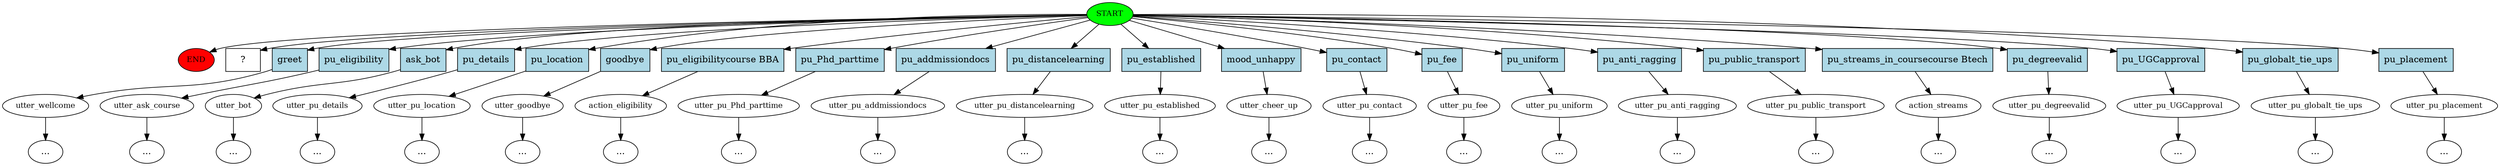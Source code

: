 digraph  {
0 [class="start active", fillcolor=green, fontsize=12, label=START, style=filled];
"-1" [class=end, fillcolor=red, fontsize=12, label=END, style=filled];
1 [class="", fontsize=12, label=utter_wellcome];
3 [class="", fontsize=12, label=utter_ask_course];
"-5" [class=ellipsis, label="..."];
5 [class="", fontsize=12, label=utter_bot];
"-7" [class=ellipsis, label="..."];
6 [class="", fontsize=12, label=utter_pu_details];
7 [class="", fontsize=12, label=utter_pu_location];
8 [class="", fontsize=12, label=utter_goodbye];
"-10" [class=ellipsis, label="..."];
9 [class="", fontsize=12, label=action_eligibility];
"-11" [class=ellipsis, label="..."];
10 [class="", fontsize=12, label=utter_pu_Phd_parttime];
"-12" [class=ellipsis, label="..."];
11 [class="", fontsize=12, label=utter_pu_addmissiondocs];
"-13" [class=ellipsis, label="..."];
12 [class="", fontsize=12, label=utter_pu_distancelearning];
"-14" [class=ellipsis, label="..."];
13 [class="", fontsize=12, label=utter_pu_established];
"-15" [class=ellipsis, label="..."];
"-16" [class=ellipsis, label="..."];
16 [class="", fontsize=12, label=utter_cheer_up];
"-18" [class=ellipsis, label="..."];
17 [class="", fontsize=12, label=utter_pu_contact];
"-19" [class=ellipsis, label="..."];
18 [class="", fontsize=12, label=utter_pu_fee];
"-20" [class=ellipsis, label="..."];
19 [class="", fontsize=12, label=utter_pu_uniform];
"-21" [class=ellipsis, label="..."];
20 [class="", fontsize=12, label=utter_pu_anti_ragging];
"-22" [class=ellipsis, label="..."];
22 [class="", fontsize=12, label=utter_pu_public_transport];
"-26" [class=ellipsis, label="..."];
25 [class="", fontsize=12, label=action_streams];
"-27" [class=ellipsis, label="..."];
"-28" [class=ellipsis, label="..."];
28 [class="", fontsize=12, label=utter_pu_degreevalid];
"-30" [class=ellipsis, label="..."];
29 [class="", fontsize=12, label=utter_pu_UGCapproval];
"-32" [class=ellipsis, label="..."];
31 [class="", fontsize=12, label=utter_pu_globalt_tie_ups];
"-33" [class=ellipsis, label="..."];
"-34" [class=ellipsis, label="..."];
33 [class="", fontsize=12, label=utter_pu_placement];
"-35" [class=ellipsis, label="..."];
34 [class="intent dashed active", label="  ?  ", shape=rect];
35 [class=intent, fillcolor=lightblue, label=greet, shape=rect, style=filled];
36 [class=intent, fillcolor=lightblue, label=pu_eligibility, shape=rect, style=filled];
37 [class=intent, fillcolor=lightblue, label=ask_bot, shape=rect, style=filled];
38 [class=intent, fillcolor=lightblue, label=pu_details, shape=rect, style=filled];
39 [class=intent, fillcolor=lightblue, label=pu_location, shape=rect, style=filled];
40 [class=intent, fillcolor=lightblue, label=goodbye, shape=rect, style=filled];
41 [class=intent, fillcolor=lightblue, label="pu_eligibilitycourse BBA", shape=rect, style=filled];
42 [class=intent, fillcolor=lightblue, label=pu_Phd_parttime, shape=rect, style=filled];
43 [class=intent, fillcolor=lightblue, label=pu_addmissiondocs, shape=rect, style=filled];
44 [class=intent, fillcolor=lightblue, label=pu_distancelearning, shape=rect, style=filled];
45 [class=intent, fillcolor=lightblue, label=pu_established, shape=rect, style=filled];
46 [class=intent, fillcolor=lightblue, label=mood_unhappy, shape=rect, style=filled];
47 [class=intent, fillcolor=lightblue, label=pu_contact, shape=rect, style=filled];
48 [class=intent, fillcolor=lightblue, label=pu_fee, shape=rect, style=filled];
49 [class=intent, fillcolor=lightblue, label=pu_uniform, shape=rect, style=filled];
50 [class=intent, fillcolor=lightblue, label=pu_anti_ragging, shape=rect, style=filled];
51 [class=intent, fillcolor=lightblue, label=pu_public_transport, shape=rect, style=filled];
52 [class=intent, fillcolor=lightblue, label="pu_streams_in_coursecourse Btech", shape=rect, style=filled];
53 [class=intent, fillcolor=lightblue, label=pu_degreevalid, shape=rect, style=filled];
54 [class=intent, fillcolor=lightblue, label=pu_UGCapproval, shape=rect, style=filled];
55 [class=intent, fillcolor=lightblue, label=pu_globalt_tie_ups, shape=rect, style=filled];
56 [class=intent, fillcolor=lightblue, label=pu_placement, shape=rect, style=filled];
0 -> "-1"  [class="", key=NONE, label=""];
0 -> 34  [class=active, key=NONE, label=""];
0 -> 35  [class="", key=0];
0 -> 36  [class="", key=0];
0 -> 37  [class="", key=0];
0 -> 38  [class="", key=0];
0 -> 39  [class="", key=0];
0 -> 40  [class="", key=0];
0 -> 41  [class="", key=0];
0 -> 42  [class="", key=0];
0 -> 43  [class="", key=0];
0 -> 44  [class="", key=0];
0 -> 45  [class="", key=0];
0 -> 46  [class="", key=0];
0 -> 47  [class="", key=0];
0 -> 48  [class="", key=0];
0 -> 49  [class="", key=0];
0 -> 50  [class="", key=0];
0 -> 51  [class="", key=0];
0 -> 52  [class="", key=0];
0 -> 53  [class="", key=0];
0 -> 54  [class="", key=0];
0 -> 55  [class="", key=0];
0 -> 56  [class="", key=0];
1 -> "-32"  [class="", key=NONE, label=""];
3 -> "-5"  [class="", key=NONE, label=""];
5 -> "-7"  [class="", key=NONE, label=""];
6 -> "-16"  [class="", key=NONE, label=""];
7 -> "-28"  [class="", key=NONE, label=""];
8 -> "-10"  [class="", key=NONE, label=""];
9 -> "-11"  [class="", key=NONE, label=""];
10 -> "-12"  [class="", key=NONE, label=""];
11 -> "-13"  [class="", key=NONE, label=""];
12 -> "-14"  [class="", key=NONE, label=""];
13 -> "-15"  [class="", key=NONE, label=""];
16 -> "-18"  [class="", key=NONE, label=""];
17 -> "-19"  [class="", key=NONE, label=""];
18 -> "-20"  [class="", key=NONE, label=""];
19 -> "-21"  [class="", key=NONE, label=""];
20 -> "-22"  [class="", key=NONE, label=""];
22 -> "-26"  [class="", key=NONE, label=""];
25 -> "-27"  [class="", key=NONE, label=""];
28 -> "-30"  [class="", key=NONE, label=""];
29 -> "-34"  [class="", key=NONE, label=""];
31 -> "-33"  [class="", key=NONE, label=""];
33 -> "-35"  [class="", key=NONE, label=""];
35 -> 1  [class="", key=0];
36 -> 3  [class="", key=0];
37 -> 5  [class="", key=0];
38 -> 6  [class="", key=0];
39 -> 7  [class="", key=0];
40 -> 8  [class="", key=0];
41 -> 9  [class="", key=0];
42 -> 10  [class="", key=0];
43 -> 11  [class="", key=0];
44 -> 12  [class="", key=0];
45 -> 13  [class="", key=0];
46 -> 16  [class="", key=0];
47 -> 17  [class="", key=0];
48 -> 18  [class="", key=0];
49 -> 19  [class="", key=0];
50 -> 20  [class="", key=0];
51 -> 22  [class="", key=0];
52 -> 25  [class="", key=0];
53 -> 28  [class="", key=0];
54 -> 29  [class="", key=0];
55 -> 31  [class="", key=0];
56 -> 33  [class="", key=0];
}

